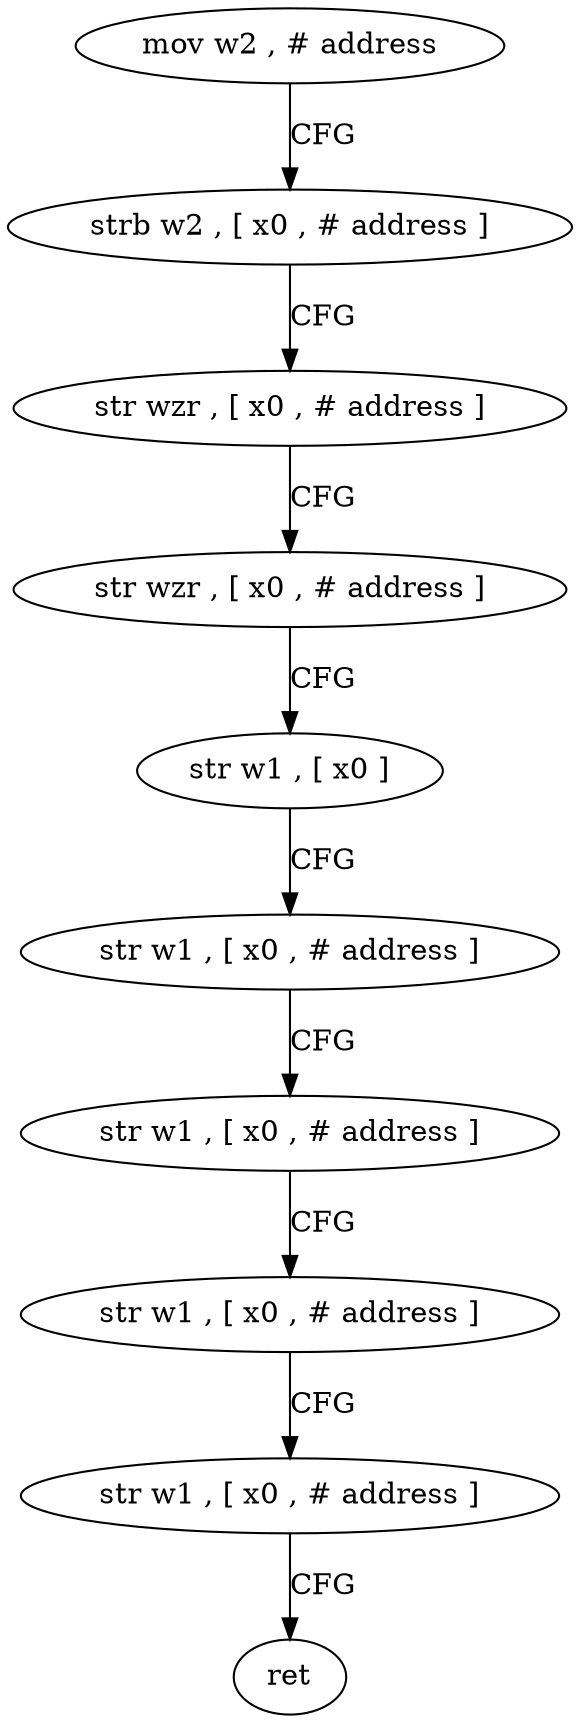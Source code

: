 digraph "func" {
"4286596" [label = "mov w2 , # address" ]
"4286600" [label = "strb w2 , [ x0 , # address ]" ]
"4286604" [label = "str wzr , [ x0 , # address ]" ]
"4286608" [label = "str wzr , [ x0 , # address ]" ]
"4286612" [label = "str w1 , [ x0 ]" ]
"4286616" [label = "str w1 , [ x0 , # address ]" ]
"4286620" [label = "str w1 , [ x0 , # address ]" ]
"4286624" [label = "str w1 , [ x0 , # address ]" ]
"4286628" [label = "str w1 , [ x0 , # address ]" ]
"4286632" [label = "ret" ]
"4286596" -> "4286600" [ label = "CFG" ]
"4286600" -> "4286604" [ label = "CFG" ]
"4286604" -> "4286608" [ label = "CFG" ]
"4286608" -> "4286612" [ label = "CFG" ]
"4286612" -> "4286616" [ label = "CFG" ]
"4286616" -> "4286620" [ label = "CFG" ]
"4286620" -> "4286624" [ label = "CFG" ]
"4286624" -> "4286628" [ label = "CFG" ]
"4286628" -> "4286632" [ label = "CFG" ]
}
